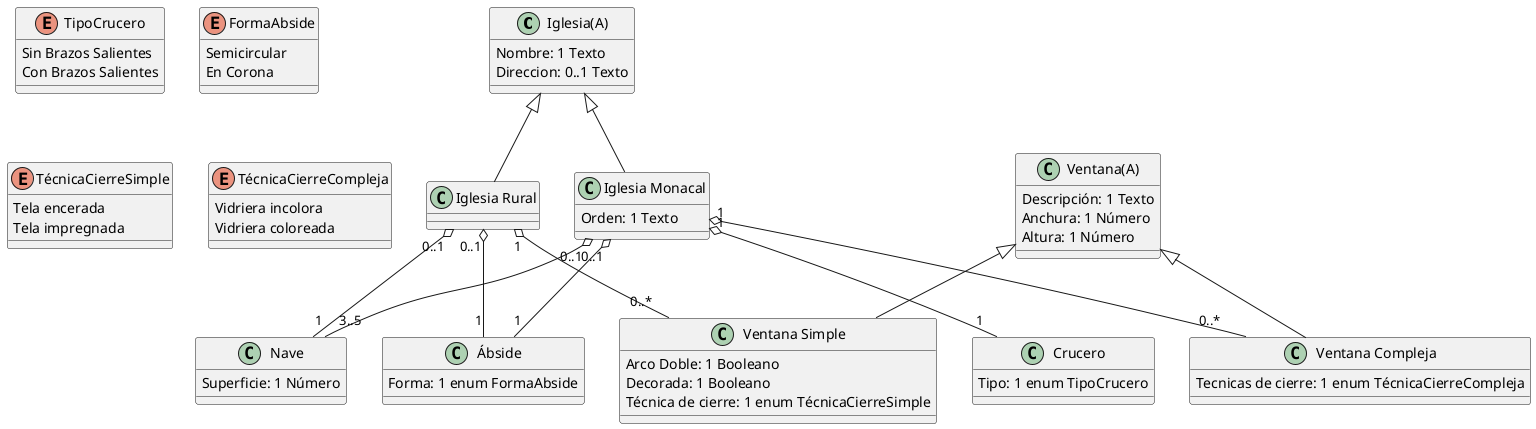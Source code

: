 @startuml
Class "Iglesia(A)" as iglesia{
Nombre: 1 Texto
Direccion: 0..1 Texto
}
Class Crucero{
Tipo: 1 enum TipoCrucero
}
Class "Iglesia Rural" as rural extends iglesia{}
Class "Iglesia Monacal" as monacal extends iglesia{
Orden: 1 Texto
}
Class Ábside{ 
Forma: 1 enum FormaAbside
}
Class Nave{ 
Superficie: 1 Número
}
Class "Ventana(A)" as ventana{
Descripción: 1 Texto
Anchura: 1 Número
Altura: 1 Número
}
Class "Ventana Simple" as simple extends ventana{
Arco Doble: 1 Booleano
Decorada: 1 Booleano
Técnica de cierre: 1 enum TécnicaCierreSimple
}
Class "Ventana Compleja" as compleja extends ventana{
Tecnicas de cierre: 1 enum TécnicaCierreCompleja
}
enum TipoCrucero{
Sin Brazos Salientes
Con Brazos Salientes
}
enum FormaAbside{
Semicircular
En Corona
}
enum TécnicaCierreSimple{
Tela encerada
Tela impregnada
}
enum TécnicaCierreCompleja{
Vidriera incolora
Vidriera coloreada
}
rural "1" o-- "0..*" simple
rural "0..1" o-- "1" Nave
rural "0..1" o-- "1" Ábside
monacal "1" o-- "0..*" compleja
monacal "0..1" o-- "3..5" Nave
monacal "0..1" o-- "1" Ábside
monacal "1" o-- "1" Crucero

@enduml
